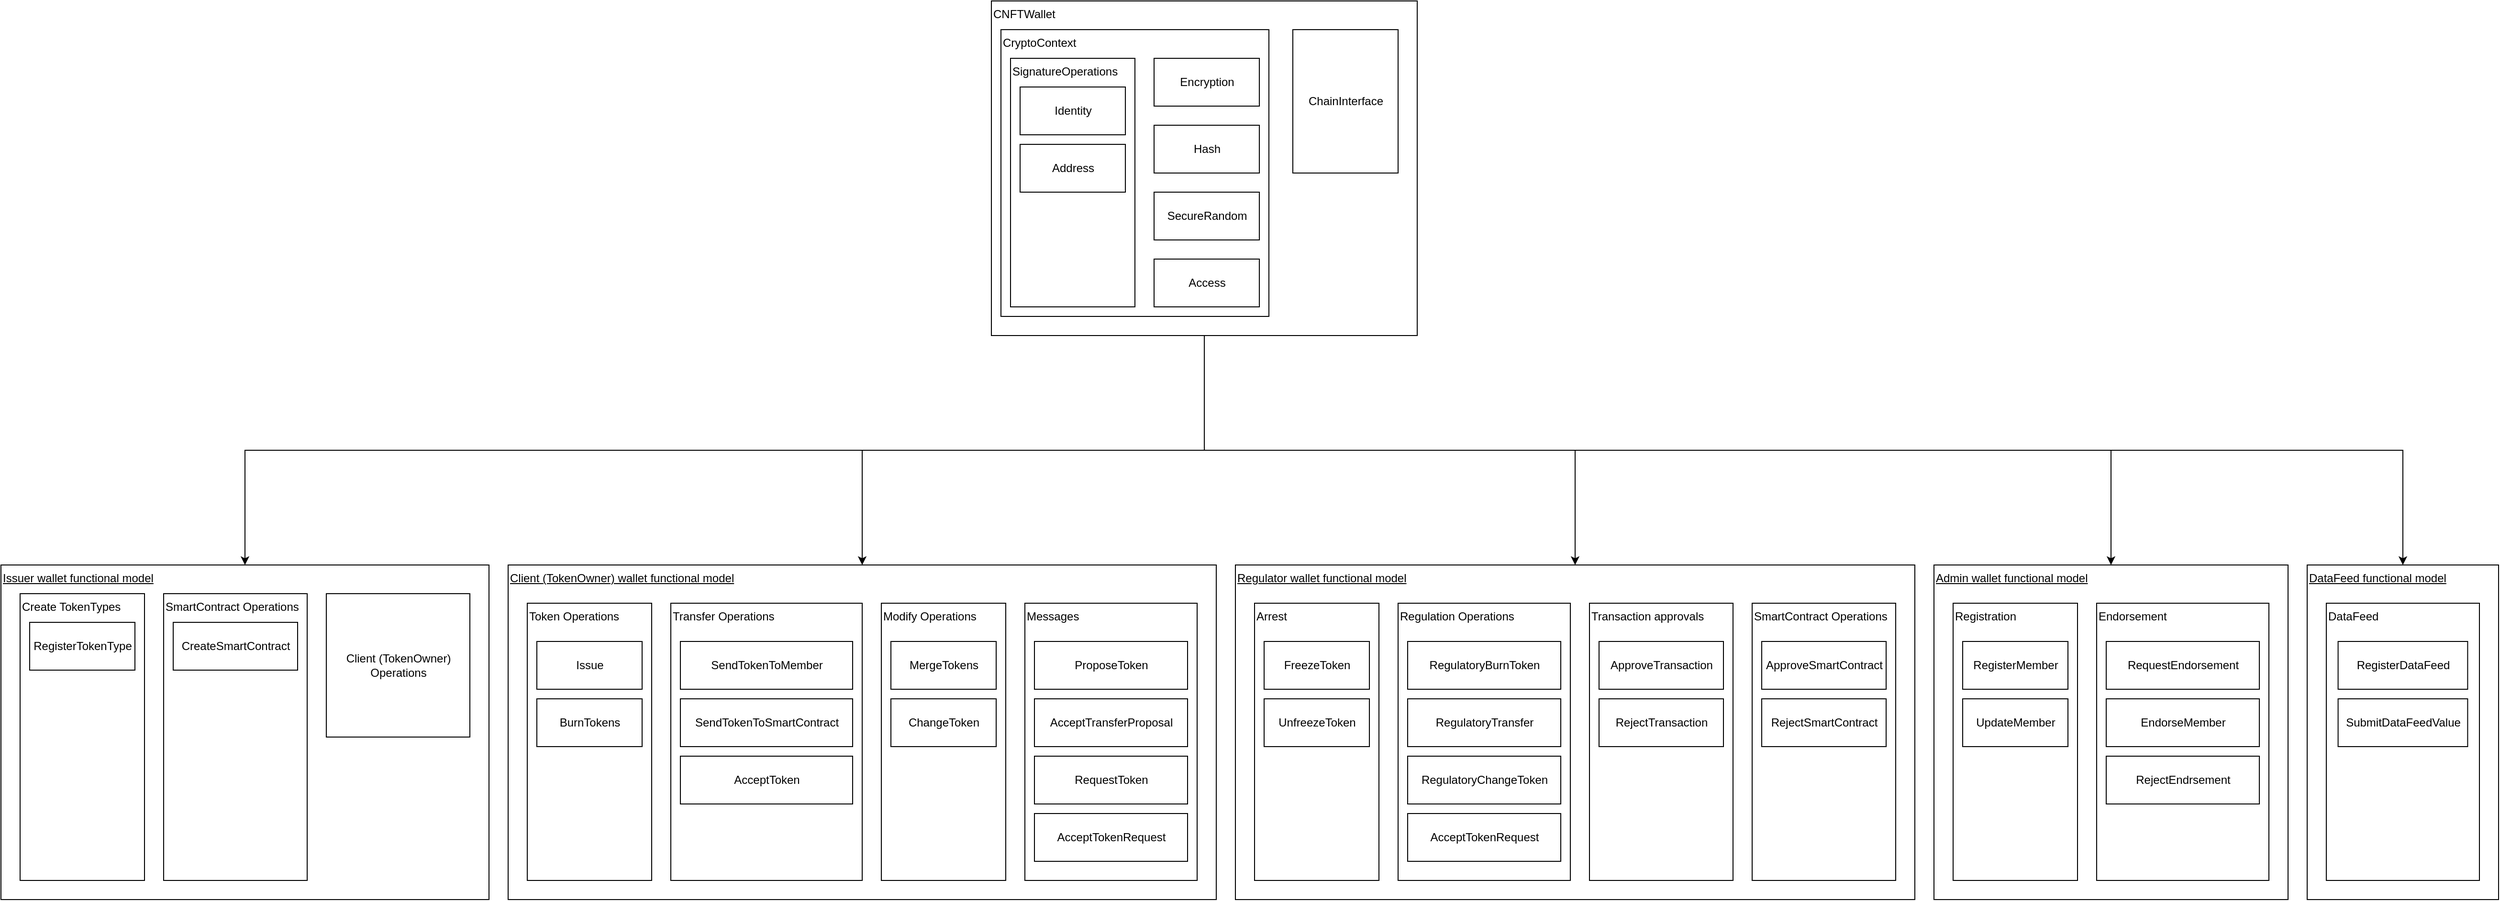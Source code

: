 <mxfile version="20.5.3" type="embed"><diagram id="69EjgQcPO6qGq7CNqhje" name="Page-1"><mxGraphModel dx="2516" dy="1796" grid="1" gridSize="10" guides="1" tooltips="1" connect="1" arrows="1" fold="1" page="1" pageScale="1" pageWidth="850" pageHeight="1100" math="0" shadow="0"><root><mxCell id="0"/><mxCell id="1" parent="0"/><mxCell id="119" style="edgeStyle=orthogonalEdgeStyle;rounded=0;orthogonalLoop=1;jettySize=auto;html=1;exitX=0.5;exitY=1;exitDx=0;exitDy=0;" edge="1" parent="1" source="110" target="88"><mxGeometry relative="1" as="geometry"/></mxCell><mxCell id="110" value="CNFTWallet" style="html=1;align=left;verticalAlign=top;" vertex="1" parent="1"><mxGeometry x="115" y="-590" width="445" height="350" as="geometry"/></mxCell><mxCell id="111" value="CryptoContext" style="html=1;align=left;verticalAlign=top;" vertex="1" parent="1"><mxGeometry x="125" y="-560" width="280" height="300" as="geometry"/></mxCell><mxCell id="113" value="Encryption" style="html=1;" vertex="1" parent="1"><mxGeometry x="285" y="-530" width="110" height="50" as="geometry"/></mxCell><mxCell id="115" value="Hash" style="html=1;" vertex="1" parent="1"><mxGeometry x="285" y="-460" width="110" height="50" as="geometry"/></mxCell><mxCell id="116" value="SignatureOperations" style="html=1;align=left;verticalAlign=top;" vertex="1" parent="1"><mxGeometry x="135" y="-530" width="130" height="260" as="geometry"/></mxCell><mxCell id="114" value="Address" style="html=1;" vertex="1" parent="1"><mxGeometry x="145" y="-440" width="110" height="50" as="geometry"/></mxCell><mxCell id="112" value="Identity" style="html=1;" vertex="1" parent="1"><mxGeometry x="145" y="-500" width="110" height="50" as="geometry"/></mxCell><mxCell id="117" value="SecureRandom" style="html=1;" vertex="1" parent="1"><mxGeometry x="285" y="-390" width="110" height="50" as="geometry"/></mxCell><mxCell id="118" value="Access" style="html=1;" vertex="1" parent="1"><mxGeometry x="285" y="-320" width="110" height="50" as="geometry"/></mxCell><mxCell id="120" style="edgeStyle=orthogonalEdgeStyle;rounded=0;orthogonalLoop=1;jettySize=auto;html=1;exitX=0.5;exitY=1;exitDx=0;exitDy=0;entryX=0.5;entryY=0;entryDx=0;entryDy=0;" edge="1" parent="1" source="110" target="76"><mxGeometry relative="1" as="geometry"><mxPoint x="210" y="-230" as="sourcePoint"/><mxPoint x="-655" y="10" as="targetPoint"/></mxGeometry></mxCell><mxCell id="121" style="edgeStyle=orthogonalEdgeStyle;rounded=0;orthogonalLoop=1;jettySize=auto;html=1;exitX=0.5;exitY=1;exitDx=0;exitDy=0;entryX=0.5;entryY=0;entryDx=0;entryDy=0;" edge="1" parent="1" source="110" target="28"><mxGeometry relative="1" as="geometry"><mxPoint x="210" y="-230" as="sourcePoint"/><mxPoint x="-280" y="10" as="targetPoint"/><Array as="points"><mxPoint x="338" y="-120"/><mxPoint x="1285" y="-120"/></Array></mxGeometry></mxCell><mxCell id="122" style="edgeStyle=orthogonalEdgeStyle;rounded=0;orthogonalLoop=1;jettySize=auto;html=1;exitX=0.5;exitY=1;exitDx=0;exitDy=0;entryX=0.5;entryY=0;entryDx=0;entryDy=0;" edge="1" parent="1" source="110" target="42"><mxGeometry relative="1" as="geometry"><mxPoint x="210" y="-230" as="sourcePoint"/><mxPoint x="25" y="10" as="targetPoint"/><Array as="points"><mxPoint x="338" y="-120"/><mxPoint x="725" y="-120"/></Array></mxGeometry></mxCell><mxCell id="123" style="edgeStyle=orthogonalEdgeStyle;rounded=0;orthogonalLoop=1;jettySize=auto;html=1;exitX=0.5;exitY=1;exitDx=0;exitDy=0;entryX=0.5;entryY=0;entryDx=0;entryDy=0;" edge="1" parent="1" source="110" target="6"><mxGeometry relative="1" as="geometry"><mxPoint x="210" y="-230" as="sourcePoint"/><mxPoint x="585" y="10" as="targetPoint"/><Array as="points"><mxPoint x="338" y="-120"/><mxPoint x="-20" y="-120"/></Array></mxGeometry></mxCell><mxCell id="124" value="" style="group" vertex="1" connectable="0" parent="1"><mxGeometry x="-920" width="510" height="350" as="geometry"/></mxCell><mxCell id="88" value="Issuer wallet functional model" style="html=1;align=left;verticalAlign=top;fontStyle=4" vertex="1" parent="124"><mxGeometry width="510" height="350" as="geometry"/></mxCell><mxCell id="11" value="Create TokenTypes" style="html=1;align=left;verticalAlign=top;" vertex="1" parent="124"><mxGeometry x="20" y="30" width="130" height="300" as="geometry"/></mxCell><mxCell id="12" value="RegisterTokenType" style="html=1;" vertex="1" parent="124"><mxGeometry x="30" y="60" width="110" height="50" as="geometry"/></mxCell><mxCell id="98" value="SmartContract Operations" style="html=1;align=left;verticalAlign=top;" vertex="1" parent="124"><mxGeometry x="170" y="30" width="150" height="300" as="geometry"/></mxCell><mxCell id="99" value="CreateSmartContract" style="html=1;" vertex="1" parent="124"><mxGeometry x="180" y="60" width="130" height="50" as="geometry"/></mxCell><mxCell id="109" value="Client (TokenOwner)&lt;br&gt;Operations" style="html=1;align=center;verticalAlign=middle;" vertex="1" parent="124"><mxGeometry x="340" y="30" width="150" height="150" as="geometry"/></mxCell><mxCell id="129" value="" style="group" vertex="1" connectable="0" parent="1"><mxGeometry x="370" width="710" height="350" as="geometry"/></mxCell><mxCell id="42" value="Regulator wallet functional model" style="html=1;align=left;verticalAlign=top;fontStyle=4;container=0;" vertex="1" parent="129"><mxGeometry width="710" height="350" as="geometry"/></mxCell><mxCell id="44" value="Regulation Operations" style="html=1;align=left;verticalAlign=top;container=0;" vertex="1" parent="129"><mxGeometry x="170" y="40" width="180" height="290" as="geometry"/></mxCell><mxCell id="45" value="RegulatoryBurnToken" style="html=1;container=0;" vertex="1" parent="129"><mxGeometry x="180" y="80" width="160" height="50" as="geometry"/></mxCell><mxCell id="46" value="RegulatoryTransfer" style="html=1;container=0;" vertex="1" parent="129"><mxGeometry x="180" y="140" width="160" height="50" as="geometry"/></mxCell><mxCell id="47" value="RegulatoryChangeToken" style="html=1;container=0;" vertex="1" parent="129"><mxGeometry x="180" y="200" width="160" height="50" as="geometry"/></mxCell><mxCell id="48" value="AcceptTokenRequest" style="html=1;container=0;" vertex="1" parent="129"><mxGeometry x="180" y="260" width="160" height="50" as="geometry"/></mxCell><mxCell id="70" value="Transaction approvals" style="html=1;align=left;verticalAlign=top;container=0;" vertex="1" parent="129"><mxGeometry x="370" y="40" width="150" height="290" as="geometry"/></mxCell><mxCell id="71" value="ApproveTransaction" style="html=1;container=0;" vertex="1" parent="129"><mxGeometry x="380" y="80" width="130" height="50" as="geometry"/></mxCell><mxCell id="72" value="RejectTransaction" style="html=1;container=0;" vertex="1" parent="129"><mxGeometry x="380" y="140" width="130" height="50" as="geometry"/></mxCell><mxCell id="50" value="Arrest" style="html=1;align=left;verticalAlign=top;container=0;" vertex="1" parent="129"><mxGeometry x="20" y="40" width="130" height="290" as="geometry"/></mxCell><mxCell id="51" value="FreezeToken" style="html=1;container=0;" vertex="1" parent="129"><mxGeometry x="30" y="80" width="110" height="50" as="geometry"/></mxCell><mxCell id="52" value="UnfreezeToken" style="html=1;container=0;" vertex="1" parent="129"><mxGeometry x="30" y="140" width="110" height="50" as="geometry"/></mxCell><mxCell id="102" value="SmartContract Operations" style="html=1;align=left;verticalAlign=top;container=0;" vertex="1" parent="129"><mxGeometry x="540" y="40" width="150" height="290" as="geometry"/></mxCell><mxCell id="105" value="ApproveSmartContract" style="html=1;container=0;" vertex="1" parent="129"><mxGeometry x="550" y="80" width="130" height="50" as="geometry"/></mxCell><mxCell id="106" value="RejectSmartContract" style="html=1;container=0;" vertex="1" parent="129"><mxGeometry x="550" y="140" width="130" height="50" as="geometry"/></mxCell><mxCell id="130" value="" style="group" vertex="1" connectable="0" parent="1"><mxGeometry x="-390" width="740" height="350" as="geometry"/></mxCell><mxCell id="6" value="Client (TokenOwner) wallet functional model" style="html=1;align=left;verticalAlign=top;fontStyle=4;container=0;" vertex="1" parent="130"><mxGeometry width="740" height="350" as="geometry"/></mxCell><mxCell id="60" value="Transfer Operations" style="html=1;align=left;verticalAlign=top;container=0;" vertex="1" parent="130"><mxGeometry x="170" y="40" width="200" height="290" as="geometry"/></mxCell><mxCell id="59" value="AcceptToken" style="html=1;container=0;" vertex="1" parent="130"><mxGeometry x="180" y="200" width="180" height="50" as="geometry"/></mxCell><mxCell id="61" value="SendTokenToMember" style="html=1;container=0;" vertex="1" parent="130"><mxGeometry x="180" y="80" width="180" height="50" as="geometry"/></mxCell><mxCell id="62" value="SendTokenToSmartContract" style="html=1;container=0;" vertex="1" parent="130"><mxGeometry x="180" y="140" width="180" height="50" as="geometry"/></mxCell><mxCell id="73" value="Modify Operations" style="html=1;align=left;verticalAlign=top;container=0;" vertex="1" parent="130"><mxGeometry x="390" y="40" width="130" height="290" as="geometry"/></mxCell><mxCell id="57" value="ChangeToken" style="html=1;container=0;" vertex="1" parent="130"><mxGeometry x="400" y="140" width="110" height="50" as="geometry"/></mxCell><mxCell id="58" value="MergeTokens" style="html=1;container=0;" vertex="1" parent="130"><mxGeometry x="400" y="80" width="110" height="50" as="geometry"/></mxCell><mxCell id="55" value="Token Operations" style="html=1;align=left;verticalAlign=top;container=0;" vertex="1" parent="130"><mxGeometry x="20" y="40" width="130" height="290" as="geometry"/></mxCell><mxCell id="56" value="Issue" style="html=1;container=0;" vertex="1" parent="130"><mxGeometry x="30" y="80" width="110" height="50" as="geometry"/></mxCell><mxCell id="14" value="BurnTokens" style="html=1;container=0;" vertex="1" parent="130"><mxGeometry x="30" y="140" width="110" height="50" as="geometry"/></mxCell><mxCell id="16" value="Messages" style="html=1;align=left;verticalAlign=top;movable=1;resizable=1;rotatable=1;deletable=1;editable=1;connectable=1;container=0;" vertex="1" parent="130"><mxGeometry x="540" y="40" width="180" height="290" as="geometry"/></mxCell><mxCell id="17" value="ProposeToken" style="html=1;container=0;" vertex="1" parent="130"><mxGeometry x="550" y="80" width="160" height="50" as="geometry"/></mxCell><mxCell id="19" value="AcceptTransferProposal" style="html=1;container=0;" vertex="1" parent="130"><mxGeometry x="550" y="140" width="160" height="50" as="geometry"/></mxCell><mxCell id="20" value="RequestToken" style="html=1;container=0;" vertex="1" parent="130"><mxGeometry x="550" y="200" width="160" height="50" as="geometry"/></mxCell><mxCell id="21" value="AcceptTokenRequest" style="html=1;container=0;" vertex="1" parent="130"><mxGeometry x="550" y="260" width="160" height="50" as="geometry"/></mxCell><mxCell id="131" value="" style="group" vertex="1" connectable="0" parent="1"><mxGeometry x="1490" width="200" height="350" as="geometry"/></mxCell><mxCell id="76" value="DataFeed functional model" style="html=1;align=left;verticalAlign=top;fontStyle=4" vertex="1" parent="131"><mxGeometry width="200" height="350" as="geometry"/></mxCell><mxCell id="83" value="DataFeed" style="html=1;align=left;verticalAlign=top;" vertex="1" parent="131"><mxGeometry x="20" y="40" width="160" height="290" as="geometry"/></mxCell><mxCell id="84" value="RegisterDataFeed" style="html=1;" vertex="1" parent="131"><mxGeometry x="32.308" y="80" width="135.385" height="50" as="geometry"/></mxCell><mxCell id="85" value="SubmitDataFeedValue" style="html=1;" vertex="1" parent="131"><mxGeometry x="32.308" y="140" width="135.385" height="50" as="geometry"/></mxCell><mxCell id="132" value="" style="group" vertex="1" connectable="0" parent="1"><mxGeometry x="1100" width="370" height="350" as="geometry"/></mxCell><mxCell id="28" value="Admin wallet functional model" style="html=1;align=left;verticalAlign=top;fontStyle=4;container=0;" vertex="1" parent="132"><mxGeometry width="370" height="350" as="geometry"/></mxCell><mxCell id="36" value="Registration" style="html=1;align=left;verticalAlign=top;container=0;" vertex="1" parent="132"><mxGeometry x="20" y="40" width="130" height="290" as="geometry"/></mxCell><mxCell id="37" value="RegisterMember" style="html=1;container=0;" vertex="1" parent="132"><mxGeometry x="30" y="80" width="110" height="50" as="geometry"/></mxCell><mxCell id="38" value="UpdateMember" style="html=1;container=0;" vertex="1" parent="132"><mxGeometry x="30" y="140" width="110" height="50" as="geometry"/></mxCell><mxCell id="30" value="Endorsement" style="html=1;align=left;verticalAlign=top;container=0;" vertex="1" parent="132"><mxGeometry x="170" y="40" width="180" height="290" as="geometry"/></mxCell><mxCell id="31" value="RequestEndorsement" style="html=1;container=0;" vertex="1" parent="132"><mxGeometry x="180" y="80" width="160" height="50" as="geometry"/></mxCell><mxCell id="32" value="EndorseMember" style="html=1;container=0;" vertex="1" parent="132"><mxGeometry x="180" y="140" width="160" height="50" as="geometry"/></mxCell><mxCell id="33" value="RejectEndrsement" style="html=1;container=0;" vertex="1" parent="132"><mxGeometry x="180" y="200" width="160" height="50" as="geometry"/></mxCell><mxCell id="134" value="ChainInterface" style="html=1;" vertex="1" parent="1"><mxGeometry x="430" y="-560" width="110" height="150" as="geometry"/></mxCell></root></mxGraphModel></diagram></mxfile>